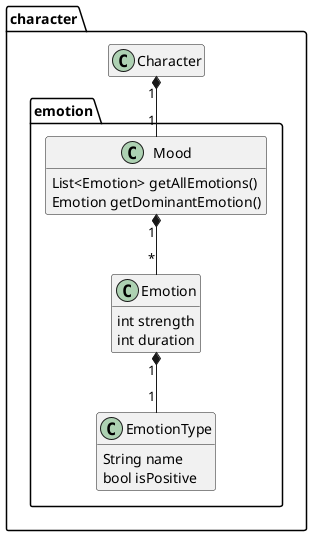 @startuml

hide empty members

package character {

package emotion {

class EmotionType {
  String name
  bool isPositive
}

class Emotion {
  int strength
  int duration
}

class Mood {
  List<Emotion> getAllEmotions()
  Emotion getDominantEmotion()
}

}

class Character

}

Emotion "1" *-- "1"  EmotionType
Mood "1" *-- "*"  Emotion
Character "1" *-- "1"  Mood

@enduml